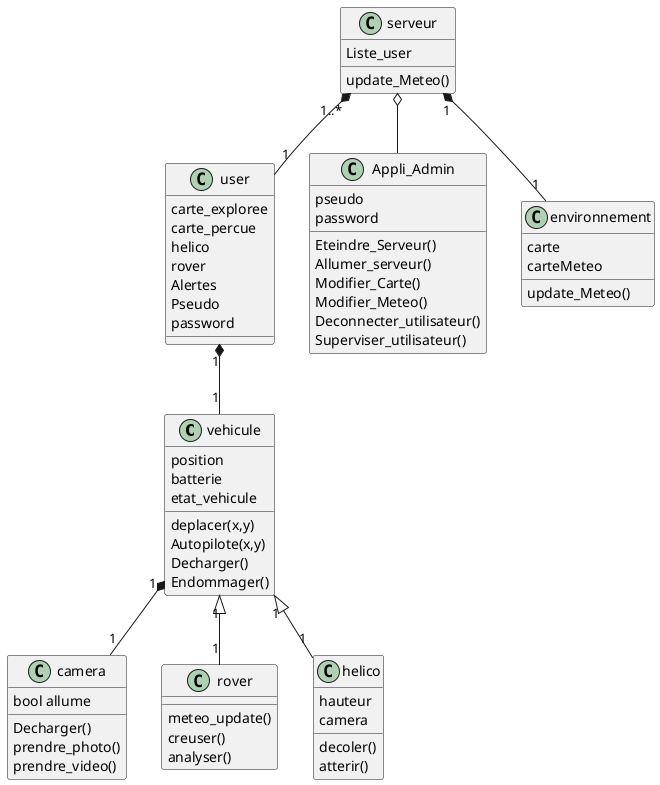 @startuml
class vehicule{
position
batterie
etat_vehicule
deplacer(x,y)
Autopilote(x,y)
Decharger()
Endommager()
}
class camera{
bool allume
Decharger()
prendre_photo()
prendre_video()
}
vehicule "1"*--"1" camera
class rover{
meteo_update()
creuser()
analyser()
}
vehicule "1"<|--"1" rover
class helico{
hauteur
camera
decoler()
atterir()
}
vehicule "1"<|--"1" helico
class serveur{
Liste_user
update_Meteo()
}
class user{
carte_exploree
carte_percue
helico
rover
Alertes
Pseudo
password
}
serveur "1..*"*--"1" user
user "1"*--"1" vehicule
class Appli_Admin{
pseudo
password
Eteindre_Serveur()
Allumer_serveur()
Modifier_Carte()
Modifier_Meteo()
Deconnecter_utilisateur()
Superviser_utilisateur()
}
serveur o-- Appli_Admin
class environnement{
carte
carteMeteo
update_Meteo()
}
serveur "1"*--"1" environnement
@enduml
